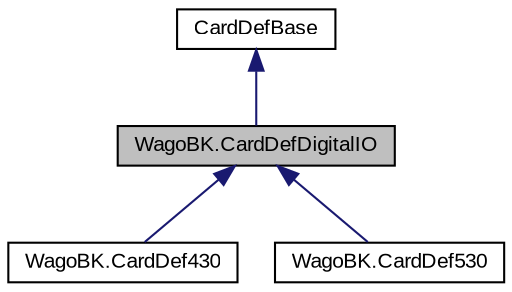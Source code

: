 digraph "WagoBK.CardDefDigitalIO"
{
  edge [fontname="Arial",fontsize="10",labelfontname="Arial",labelfontsize="10"];
  node [fontname="Arial",fontsize="10",shape=record];
  Node1 [label="WagoBK.CardDefDigitalIO",height=0.2,width=0.4,color="black", fillcolor="grey75", style="filled" fontcolor="black"];
  Node2 -> Node1 [dir="back",color="midnightblue",fontsize="10",style="solid",fontname="Arial"];
  Node2 [label="CardDefBase",height=0.2,width=0.4,color="black", fillcolor="white", style="filled",URL="$class_wago_b_k_1_1_card_def_base.html"];
  Node1 -> Node3 [dir="back",color="midnightblue",fontsize="10",style="solid",fontname="Arial"];
  Node3 [label="WagoBK.CardDef430",height=0.2,width=0.4,color="black", fillcolor="white", style="filled",URL="$class_wago_b_k_1_1_card_def430.html",tooltip="BK Carddefinition &quot;8xDI 24V&quot; "];
  Node1 -> Node4 [dir="back",color="midnightblue",fontsize="10",style="solid",fontname="Arial"];
  Node4 [label="WagoBK.CardDef530",height=0.2,width=0.4,color="black", fillcolor="white", style="filled",URL="$class_wago_b_k_1_1_card_def530.html"];
}
